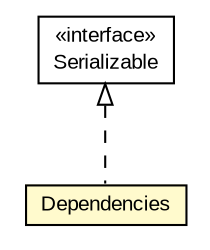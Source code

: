 #!/usr/local/bin/dot
#
# Class diagram 
# Generated by UMLGraph version R5_6-24-gf6e263 (http://www.umlgraph.org/)
#

digraph G {
	edge [fontname="arial",fontsize=10,labelfontname="arial",labelfontsize=10];
	node [fontname="arial",fontsize=10,shape=plaintext];
	nodesep=0.25;
	ranksep=0.5;
	// org.miloss.fgsms.services.interfaces.dataaccessservice.Dependencies
	c322530 [label=<<table title="org.miloss.fgsms.services.interfaces.dataaccessservice.Dependencies" border="0" cellborder="1" cellspacing="0" cellpadding="2" port="p" bgcolor="lemonChiffon" href="./Dependencies.html">
		<tr><td><table border="0" cellspacing="0" cellpadding="1">
<tr><td align="center" balign="center"> Dependencies </td></tr>
		</table></td></tr>
		</table>>, URL="./Dependencies.html", fontname="arial", fontcolor="black", fontsize=10.0];
	//org.miloss.fgsms.services.interfaces.dataaccessservice.Dependencies implements java.io.Serializable
	c323324:p -> c322530:p [dir=back,arrowtail=empty,style=dashed];
	// java.io.Serializable
	c323324 [label=<<table title="java.io.Serializable" border="0" cellborder="1" cellspacing="0" cellpadding="2" port="p" href="http://java.sun.com/j2se/1.4.2/docs/api/java/io/Serializable.html">
		<tr><td><table border="0" cellspacing="0" cellpadding="1">
<tr><td align="center" balign="center"> &#171;interface&#187; </td></tr>
<tr><td align="center" balign="center"> Serializable </td></tr>
		</table></td></tr>
		</table>>, URL="http://java.sun.com/j2se/1.4.2/docs/api/java/io/Serializable.html", fontname="arial", fontcolor="black", fontsize=10.0];
}

